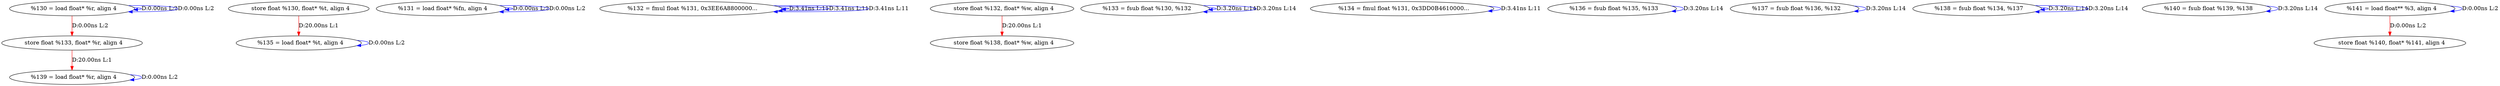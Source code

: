 digraph {
Node0x2e1c4e0[label="  %130 = load float* %r, align 4"];
Node0x2e1c4e0 -> Node0x2e1c4e0[label="D:0.00ns L:2",color=blue];
Node0x2e1c4e0 -> Node0x2e1c4e0[label="D:0.00ns L:2",color=blue];
Node0x2e1ca20[label="  store float %133, float* %r, align 4"];
Node0x2e1c4e0 -> Node0x2e1ca20[label="D:0.00ns L:2",color=red];
Node0x2e1cbe0[label="  %135 = load float* %t, align 4"];
Node0x2e1c5c0[label="  store float %130, float* %t, align 4"];
Node0x2e1c5c0 -> Node0x2e1cbe0[label="D:20.00ns L:1",color=red];
Node0x2e1c6a0[label="  %131 = load float* %fn, align 4"];
Node0x2e1c6a0 -> Node0x2e1c6a0[label="D:0.00ns L:2",color=blue];
Node0x2e1c6a0 -> Node0x2e1c6a0[label="D:0.00ns L:2",color=blue];
Node0x2e1c780[label="  %132 = fmul float %131, 0x3EE6A8800000..."];
Node0x2e1c780 -> Node0x2e1c780[label="D:3.41ns L:11",color=blue];
Node0x2e1c780 -> Node0x2e1c780[label="D:3.41ns L:11",color=blue];
Node0x2e1c780 -> Node0x2e1c780[label="D:3.41ns L:11",color=blue];
Node0x2e17330[label="  store float %138, float* %w, align 4"];
Node0x2e1c860[label="  store float %132, float* %w, align 4"];
Node0x2e1c860 -> Node0x2e17330[label="D:20.00ns L:1",color=red];
Node0x2e1c940[label="  %133 = fsub float %130, %132"];
Node0x2e1c940 -> Node0x2e1c940[label="D:3.20ns L:14",color=blue];
Node0x2e1c940 -> Node0x2e1c940[label="D:3.20ns L:14",color=blue];
Node0x2e17410[label="  %139 = load float* %r, align 4"];
Node0x2e1ca20 -> Node0x2e17410[label="D:20.00ns L:1",color=red];
Node0x2e1cb00[label="  %134 = fmul float %131, 0x3DD0B4610000..."];
Node0x2e1cb00 -> Node0x2e1cb00[label="D:3.41ns L:11",color=blue];
Node0x2e1cbe0 -> Node0x2e1cbe0[label="D:0.00ns L:2",color=blue];
Node0x2e1ccc0[label="  %136 = fsub float %135, %133"];
Node0x2e1ccc0 -> Node0x2e1ccc0[label="D:3.20ns L:14",color=blue];
Node0x2e1cda0[label="  %137 = fsub float %136, %132"];
Node0x2e1cda0 -> Node0x2e1cda0[label="D:3.20ns L:14",color=blue];
Node0x2e1ce80[label="  %138 = fsub float %134, %137"];
Node0x2e1ce80 -> Node0x2e1ce80[label="D:3.20ns L:14",color=blue];
Node0x2e1ce80 -> Node0x2e1ce80[label="D:3.20ns L:14",color=blue];
Node0x2e17410 -> Node0x2e17410[label="D:0.00ns L:2",color=blue];
Node0x2e174f0[label="  %140 = fsub float %139, %138"];
Node0x2e174f0 -> Node0x2e174f0[label="D:3.20ns L:14",color=blue];
Node0x2e175d0[label="  %141 = load float** %3, align 4"];
Node0x2e175d0 -> Node0x2e175d0[label="D:0.00ns L:2",color=blue];
Node0x2e176b0[label="  store float %140, float* %141, align 4"];
Node0x2e175d0 -> Node0x2e176b0[label="D:0.00ns L:2",color=red];
}
